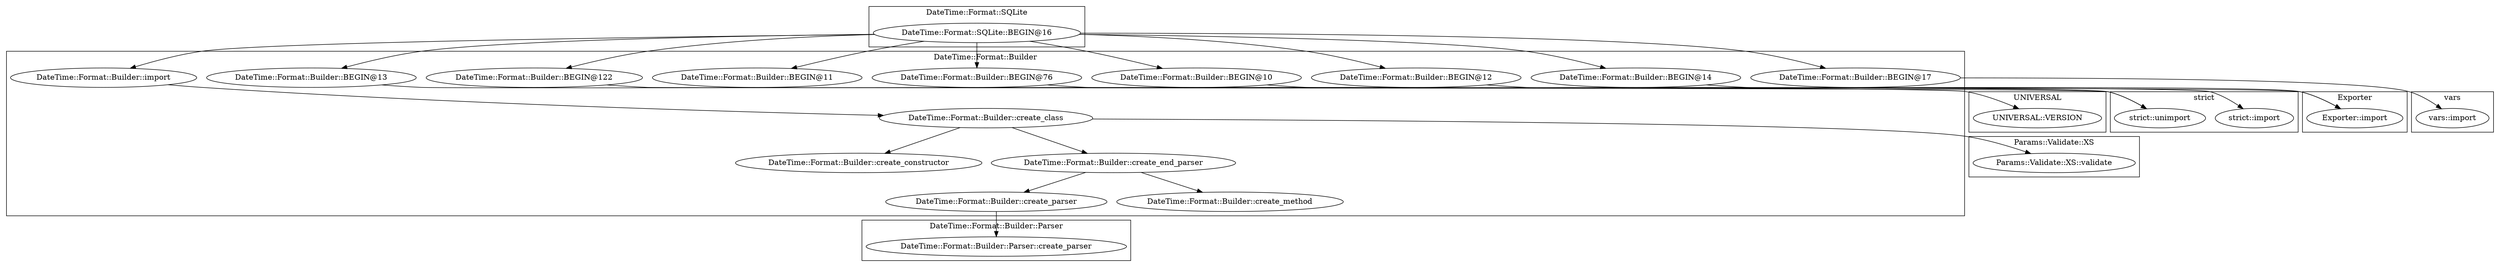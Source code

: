 digraph {
graph [overlap=false]
subgraph cluster_UNIVERSAL {
	label="UNIVERSAL";
	"UNIVERSAL::VERSION";
}
subgraph cluster_DateTime_Format_Builder_Parser {
	label="DateTime::Format::Builder::Parser";
	"DateTime::Format::Builder::Parser::create_parser";
}
subgraph cluster_Params_Validate_XS {
	label="Params::Validate::XS";
	"Params::Validate::XS::validate";
}
subgraph cluster_Exporter {
	label="Exporter";
	"Exporter::import";
}
subgraph cluster_vars {
	label="vars";
	"vars::import";
}
subgraph cluster_DateTime_Format_SQLite {
	label="DateTime::Format::SQLite";
	"DateTime::Format::SQLite::BEGIN@16";
}
subgraph cluster_strict {
	label="strict";
	"strict::import";
	"strict::unimport";
}
subgraph cluster_DateTime_Format_Builder {
	label="DateTime::Format::Builder";
	"DateTime::Format::Builder::BEGIN@13";
	"DateTime::Format::Builder::create_constructor";
	"DateTime::Format::Builder::BEGIN@10";
	"DateTime::Format::Builder::BEGIN@122";
	"DateTime::Format::Builder::BEGIN@76";
	"DateTime::Format::Builder::create_end_parser";
	"DateTime::Format::Builder::BEGIN@14";
	"DateTime::Format::Builder::create_parser";
	"DateTime::Format::Builder::BEGIN@11";
	"DateTime::Format::Builder::create_class";
	"DateTime::Format::Builder::import";
	"DateTime::Format::Builder::BEGIN@17";
	"DateTime::Format::Builder::BEGIN@12";
	"DateTime::Format::Builder::create_method";
}
"DateTime::Format::Builder::create_class" -> "DateTime::Format::Builder::create_constructor";
"DateTime::Format::Builder::BEGIN@14" -> "Exporter::import";
"DateTime::Format::Builder::BEGIN@12" -> "Exporter::import";
"DateTime::Format::SQLite::BEGIN@16" -> "DateTime::Format::Builder::import";
"DateTime::Format::SQLite::BEGIN@16" -> "DateTime::Format::Builder::BEGIN@13";
"DateTime::Format::SQLite::BEGIN@16" -> "DateTime::Format::Builder::BEGIN@17";
"DateTime::Format::Builder::create_class" -> "DateTime::Format::Builder::create_end_parser";
"DateTime::Format::Builder::create_class" -> "Params::Validate::XS::validate";
"DateTime::Format::Builder::BEGIN@76" -> "strict::unimport";
"DateTime::Format::Builder::BEGIN@122" -> "strict::unimport";
"DateTime::Format::SQLite::BEGIN@16" -> "DateTime::Format::Builder::BEGIN@76";
"DateTime::Format::SQLite::BEGIN@16" -> "DateTime::Format::Builder::BEGIN@14";
"DateTime::Format::Builder::create_parser" -> "DateTime::Format::Builder::Parser::create_parser";
"DateTime::Format::Builder::BEGIN@17" -> "vars::import";
"DateTime::Format::SQLite::BEGIN@16" -> "DateTime::Format::Builder::BEGIN@10";
"DateTime::Format::Builder::BEGIN@10" -> "strict::import";
"DateTime::Format::Builder::BEGIN@13" -> "UNIVERSAL::VERSION";
"DateTime::Format::Builder::create_end_parser" -> "DateTime::Format::Builder::create_method";
"DateTime::Format::SQLite::BEGIN@16" -> "DateTime::Format::Builder::BEGIN@11";
"DateTime::Format::SQLite::BEGIN@16" -> "DateTime::Format::Builder::BEGIN@122";
"DateTime::Format::SQLite::BEGIN@16" -> "DateTime::Format::Builder::BEGIN@12";
"DateTime::Format::Builder::create_end_parser" -> "DateTime::Format::Builder::create_parser";
"DateTime::Format::Builder::import" -> "DateTime::Format::Builder::create_class";
}
